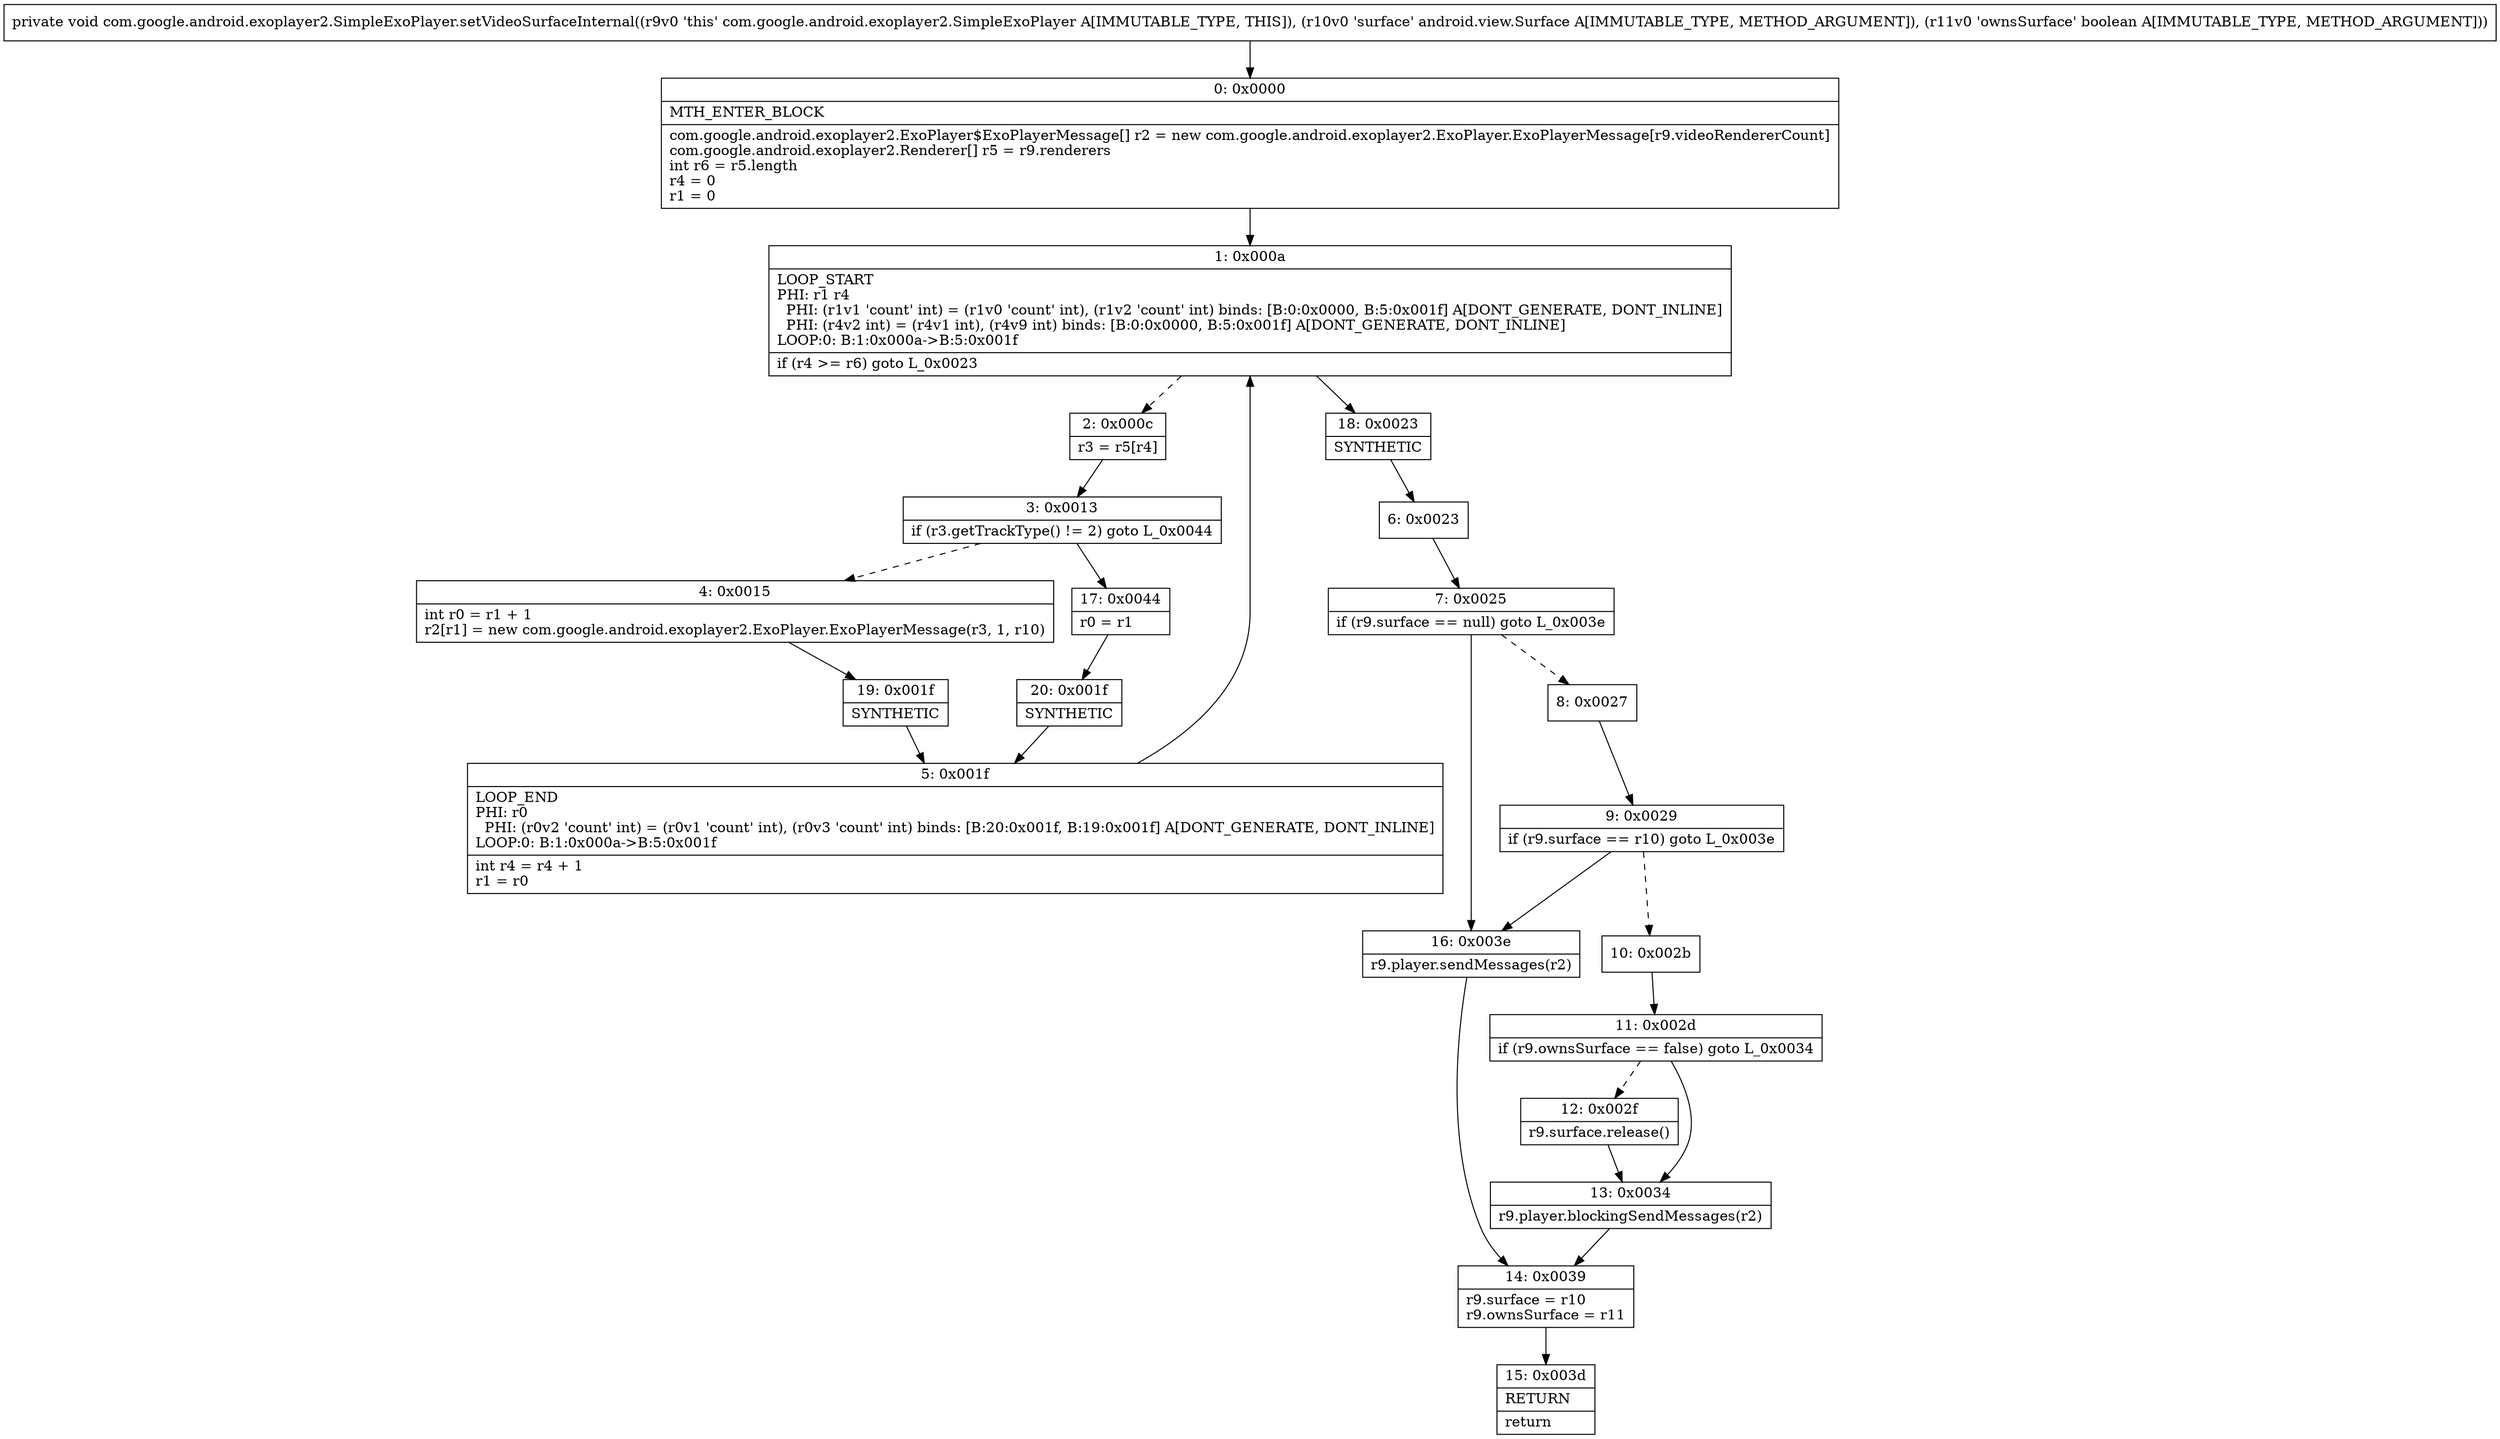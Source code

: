 digraph "CFG forcom.google.android.exoplayer2.SimpleExoPlayer.setVideoSurfaceInternal(Landroid\/view\/Surface;Z)V" {
Node_0 [shape=record,label="{0\:\ 0x0000|MTH_ENTER_BLOCK\l|com.google.android.exoplayer2.ExoPlayer$ExoPlayerMessage[] r2 = new com.google.android.exoplayer2.ExoPlayer.ExoPlayerMessage[r9.videoRendererCount]\lcom.google.android.exoplayer2.Renderer[] r5 = r9.renderers\lint r6 = r5.length\lr4 = 0\lr1 = 0\l}"];
Node_1 [shape=record,label="{1\:\ 0x000a|LOOP_START\lPHI: r1 r4 \l  PHI: (r1v1 'count' int) = (r1v0 'count' int), (r1v2 'count' int) binds: [B:0:0x0000, B:5:0x001f] A[DONT_GENERATE, DONT_INLINE]\l  PHI: (r4v2 int) = (r4v1 int), (r4v9 int) binds: [B:0:0x0000, B:5:0x001f] A[DONT_GENERATE, DONT_INLINE]\lLOOP:0: B:1:0x000a\-\>B:5:0x001f\l|if (r4 \>= r6) goto L_0x0023\l}"];
Node_2 [shape=record,label="{2\:\ 0x000c|r3 = r5[r4]\l}"];
Node_3 [shape=record,label="{3\:\ 0x0013|if (r3.getTrackType() != 2) goto L_0x0044\l}"];
Node_4 [shape=record,label="{4\:\ 0x0015|int r0 = r1 + 1\lr2[r1] = new com.google.android.exoplayer2.ExoPlayer.ExoPlayerMessage(r3, 1, r10)\l}"];
Node_5 [shape=record,label="{5\:\ 0x001f|LOOP_END\lPHI: r0 \l  PHI: (r0v2 'count' int) = (r0v1 'count' int), (r0v3 'count' int) binds: [B:20:0x001f, B:19:0x001f] A[DONT_GENERATE, DONT_INLINE]\lLOOP:0: B:1:0x000a\-\>B:5:0x001f\l|int r4 = r4 + 1\lr1 = r0\l}"];
Node_6 [shape=record,label="{6\:\ 0x0023}"];
Node_7 [shape=record,label="{7\:\ 0x0025|if (r9.surface == null) goto L_0x003e\l}"];
Node_8 [shape=record,label="{8\:\ 0x0027}"];
Node_9 [shape=record,label="{9\:\ 0x0029|if (r9.surface == r10) goto L_0x003e\l}"];
Node_10 [shape=record,label="{10\:\ 0x002b}"];
Node_11 [shape=record,label="{11\:\ 0x002d|if (r9.ownsSurface == false) goto L_0x0034\l}"];
Node_12 [shape=record,label="{12\:\ 0x002f|r9.surface.release()\l}"];
Node_13 [shape=record,label="{13\:\ 0x0034|r9.player.blockingSendMessages(r2)\l}"];
Node_14 [shape=record,label="{14\:\ 0x0039|r9.surface = r10\lr9.ownsSurface = r11\l}"];
Node_15 [shape=record,label="{15\:\ 0x003d|RETURN\l|return\l}"];
Node_16 [shape=record,label="{16\:\ 0x003e|r9.player.sendMessages(r2)\l}"];
Node_17 [shape=record,label="{17\:\ 0x0044|r0 = r1\l}"];
Node_18 [shape=record,label="{18\:\ 0x0023|SYNTHETIC\l}"];
Node_19 [shape=record,label="{19\:\ 0x001f|SYNTHETIC\l}"];
Node_20 [shape=record,label="{20\:\ 0x001f|SYNTHETIC\l}"];
MethodNode[shape=record,label="{private void com.google.android.exoplayer2.SimpleExoPlayer.setVideoSurfaceInternal((r9v0 'this' com.google.android.exoplayer2.SimpleExoPlayer A[IMMUTABLE_TYPE, THIS]), (r10v0 'surface' android.view.Surface A[IMMUTABLE_TYPE, METHOD_ARGUMENT]), (r11v0 'ownsSurface' boolean A[IMMUTABLE_TYPE, METHOD_ARGUMENT])) }"];
MethodNode -> Node_0;
Node_0 -> Node_1;
Node_1 -> Node_2[style=dashed];
Node_1 -> Node_18;
Node_2 -> Node_3;
Node_3 -> Node_4[style=dashed];
Node_3 -> Node_17;
Node_4 -> Node_19;
Node_5 -> Node_1;
Node_6 -> Node_7;
Node_7 -> Node_8[style=dashed];
Node_7 -> Node_16;
Node_8 -> Node_9;
Node_9 -> Node_10[style=dashed];
Node_9 -> Node_16;
Node_10 -> Node_11;
Node_11 -> Node_12[style=dashed];
Node_11 -> Node_13;
Node_12 -> Node_13;
Node_13 -> Node_14;
Node_14 -> Node_15;
Node_16 -> Node_14;
Node_17 -> Node_20;
Node_18 -> Node_6;
Node_19 -> Node_5;
Node_20 -> Node_5;
}

